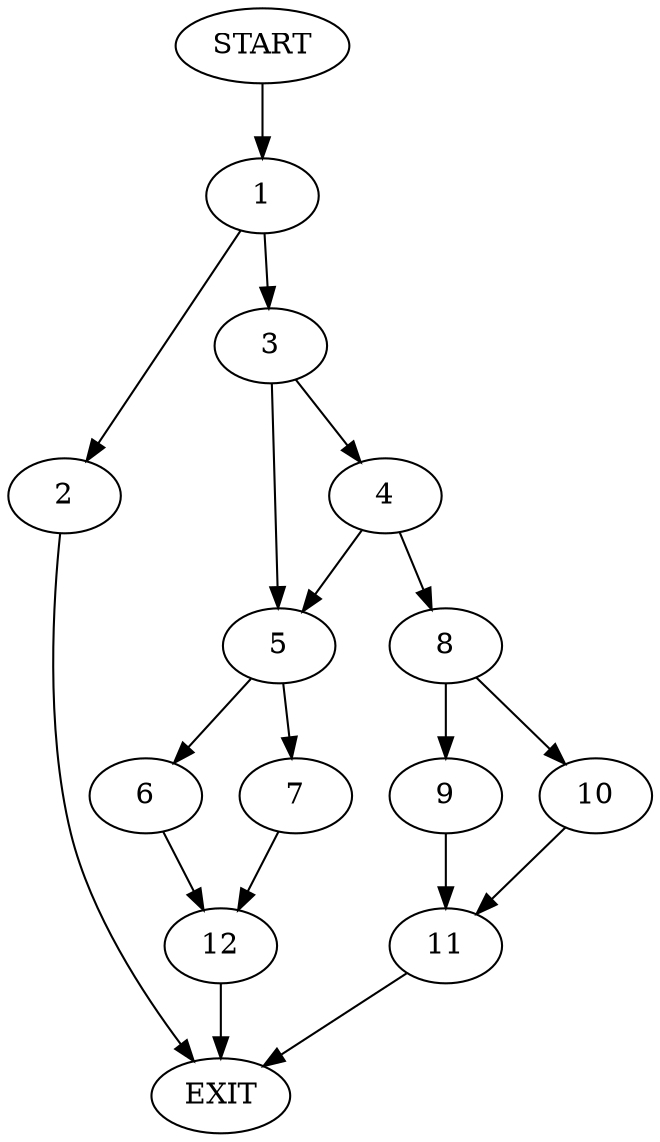 digraph {
0 [label="START"]
13 [label="EXIT"]
0 -> 1
1 -> 2
1 -> 3
3 -> 4
3 -> 5
2 -> 13
5 -> 6
5 -> 7
4 -> 8
4 -> 5
8 -> 9
8 -> 10
9 -> 11
10 -> 11
11 -> 13
7 -> 12
6 -> 12
12 -> 13
}
